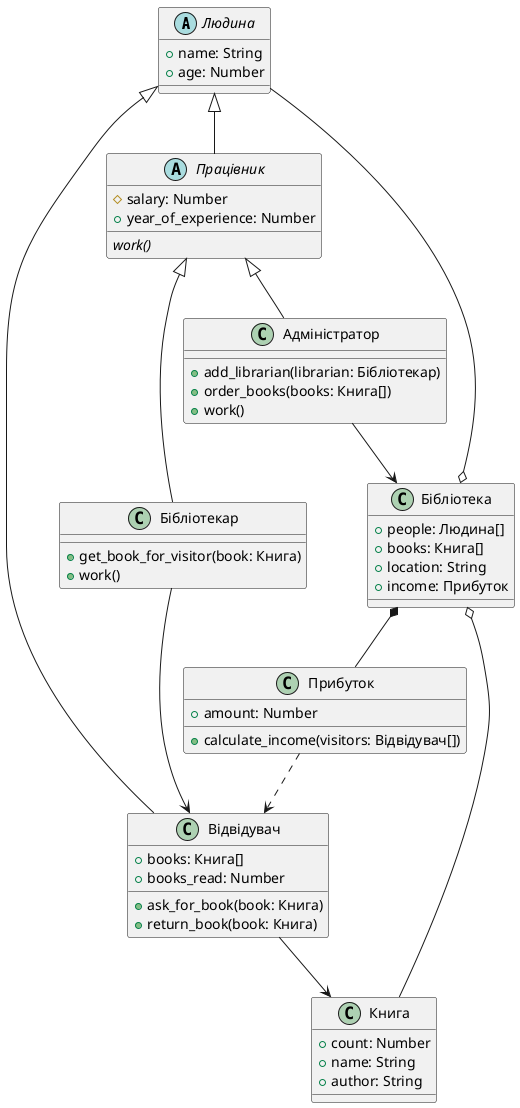 @startuml
abstract class Людина {
+name: String
+age: Number
}
class Бібліотекар {
+get_book_for_visitor(book: Книга)
+work()
}
class Бібліотека {
+people: Людина[]
+books: Книга[]
+location: String
+income: Прибуток
}
class Книга {
+count: Number
+name: String
+author: String
}
class Відвідувач {
+books: Книга[]
+books_read: Number
+ask_for_book(book: Книга)
+return_book(book: Книга)
}
class Прибуток {
+amount: Number
+calculate_income(visitors: Відвідувач[])
}
abstract class Працівник {
#salary: Number
+year_of_experience: Number
{abstract} work()
}
class Адміністратор { 
+add_librarian(librarian: Бібліотекар)
+order_books(books: Книга[])
+work()
}

Бібліотека o-- Людина
Людина <|-- Працівник
Людина <|-- Відвідувач
Відвідувач --> Книга  
Прибуток ..> Відвідувач
Бібліотека *-- Прибуток
Працівник <|-- Бібліотекар
Працівник <|-- Адміністратор
Адміністратор --> Бібліотека 
Бібліотека o-- Книга 
Бібліотекар --> Відвідувач 
@enduml
